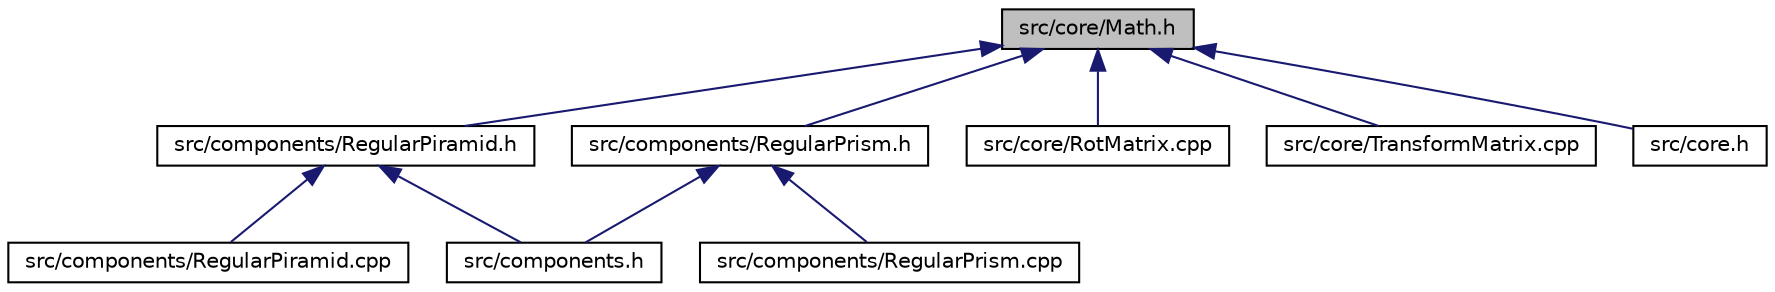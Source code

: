 digraph "src/core/Math.h"
{
  edge [fontname="Helvetica",fontsize="10",labelfontname="Helvetica",labelfontsize="10"];
  node [fontname="Helvetica",fontsize="10",shape=record];
  Node1 [label="src/core/Math.h",height=0.2,width=0.4,color="black", fillcolor="grey75", style="filled" fontcolor="black"];
  Node1 -> Node2 [dir="back",color="midnightblue",fontsize="10",style="solid",fontname="Helvetica"];
  Node2 [label="src/components/RegularPiramid.h",height=0.2,width=0.4,color="black", fillcolor="white", style="filled",URL="$RegularPiramid_8h.html"];
  Node2 -> Node3 [dir="back",color="midnightblue",fontsize="10",style="solid",fontname="Helvetica"];
  Node3 [label="src/components/RegularPiramid.cpp",height=0.2,width=0.4,color="black", fillcolor="white", style="filled",URL="$RegularPiramid_8cpp.html"];
  Node2 -> Node4 [dir="back",color="midnightblue",fontsize="10",style="solid",fontname="Helvetica"];
  Node4 [label="src/components.h",height=0.2,width=0.4,color="black", fillcolor="white", style="filled",URL="$components_8h.html"];
  Node1 -> Node5 [dir="back",color="midnightblue",fontsize="10",style="solid",fontname="Helvetica"];
  Node5 [label="src/components/RegularPrism.h",height=0.2,width=0.4,color="black", fillcolor="white", style="filled",URL="$RegularPrism_8h.html"];
  Node5 -> Node6 [dir="back",color="midnightblue",fontsize="10",style="solid",fontname="Helvetica"];
  Node6 [label="src/components/RegularPrism.cpp",height=0.2,width=0.4,color="black", fillcolor="white", style="filled",URL="$RegularPrism_8cpp.html"];
  Node5 -> Node4 [dir="back",color="midnightblue",fontsize="10",style="solid",fontname="Helvetica"];
  Node1 -> Node7 [dir="back",color="midnightblue",fontsize="10",style="solid",fontname="Helvetica"];
  Node7 [label="src/core/RotMatrix.cpp",height=0.2,width=0.4,color="black", fillcolor="white", style="filled",URL="$RotMatrix_8cpp.html"];
  Node1 -> Node8 [dir="back",color="midnightblue",fontsize="10",style="solid",fontname="Helvetica"];
  Node8 [label="src/core/TransformMatrix.cpp",height=0.2,width=0.4,color="black", fillcolor="white", style="filled",URL="$TransformMatrix_8cpp.html"];
  Node1 -> Node9 [dir="back",color="midnightblue",fontsize="10",style="solid",fontname="Helvetica"];
  Node9 [label="src/core.h",height=0.2,width=0.4,color="black", fillcolor="white", style="filled",URL="$core_8h.html"];
}
